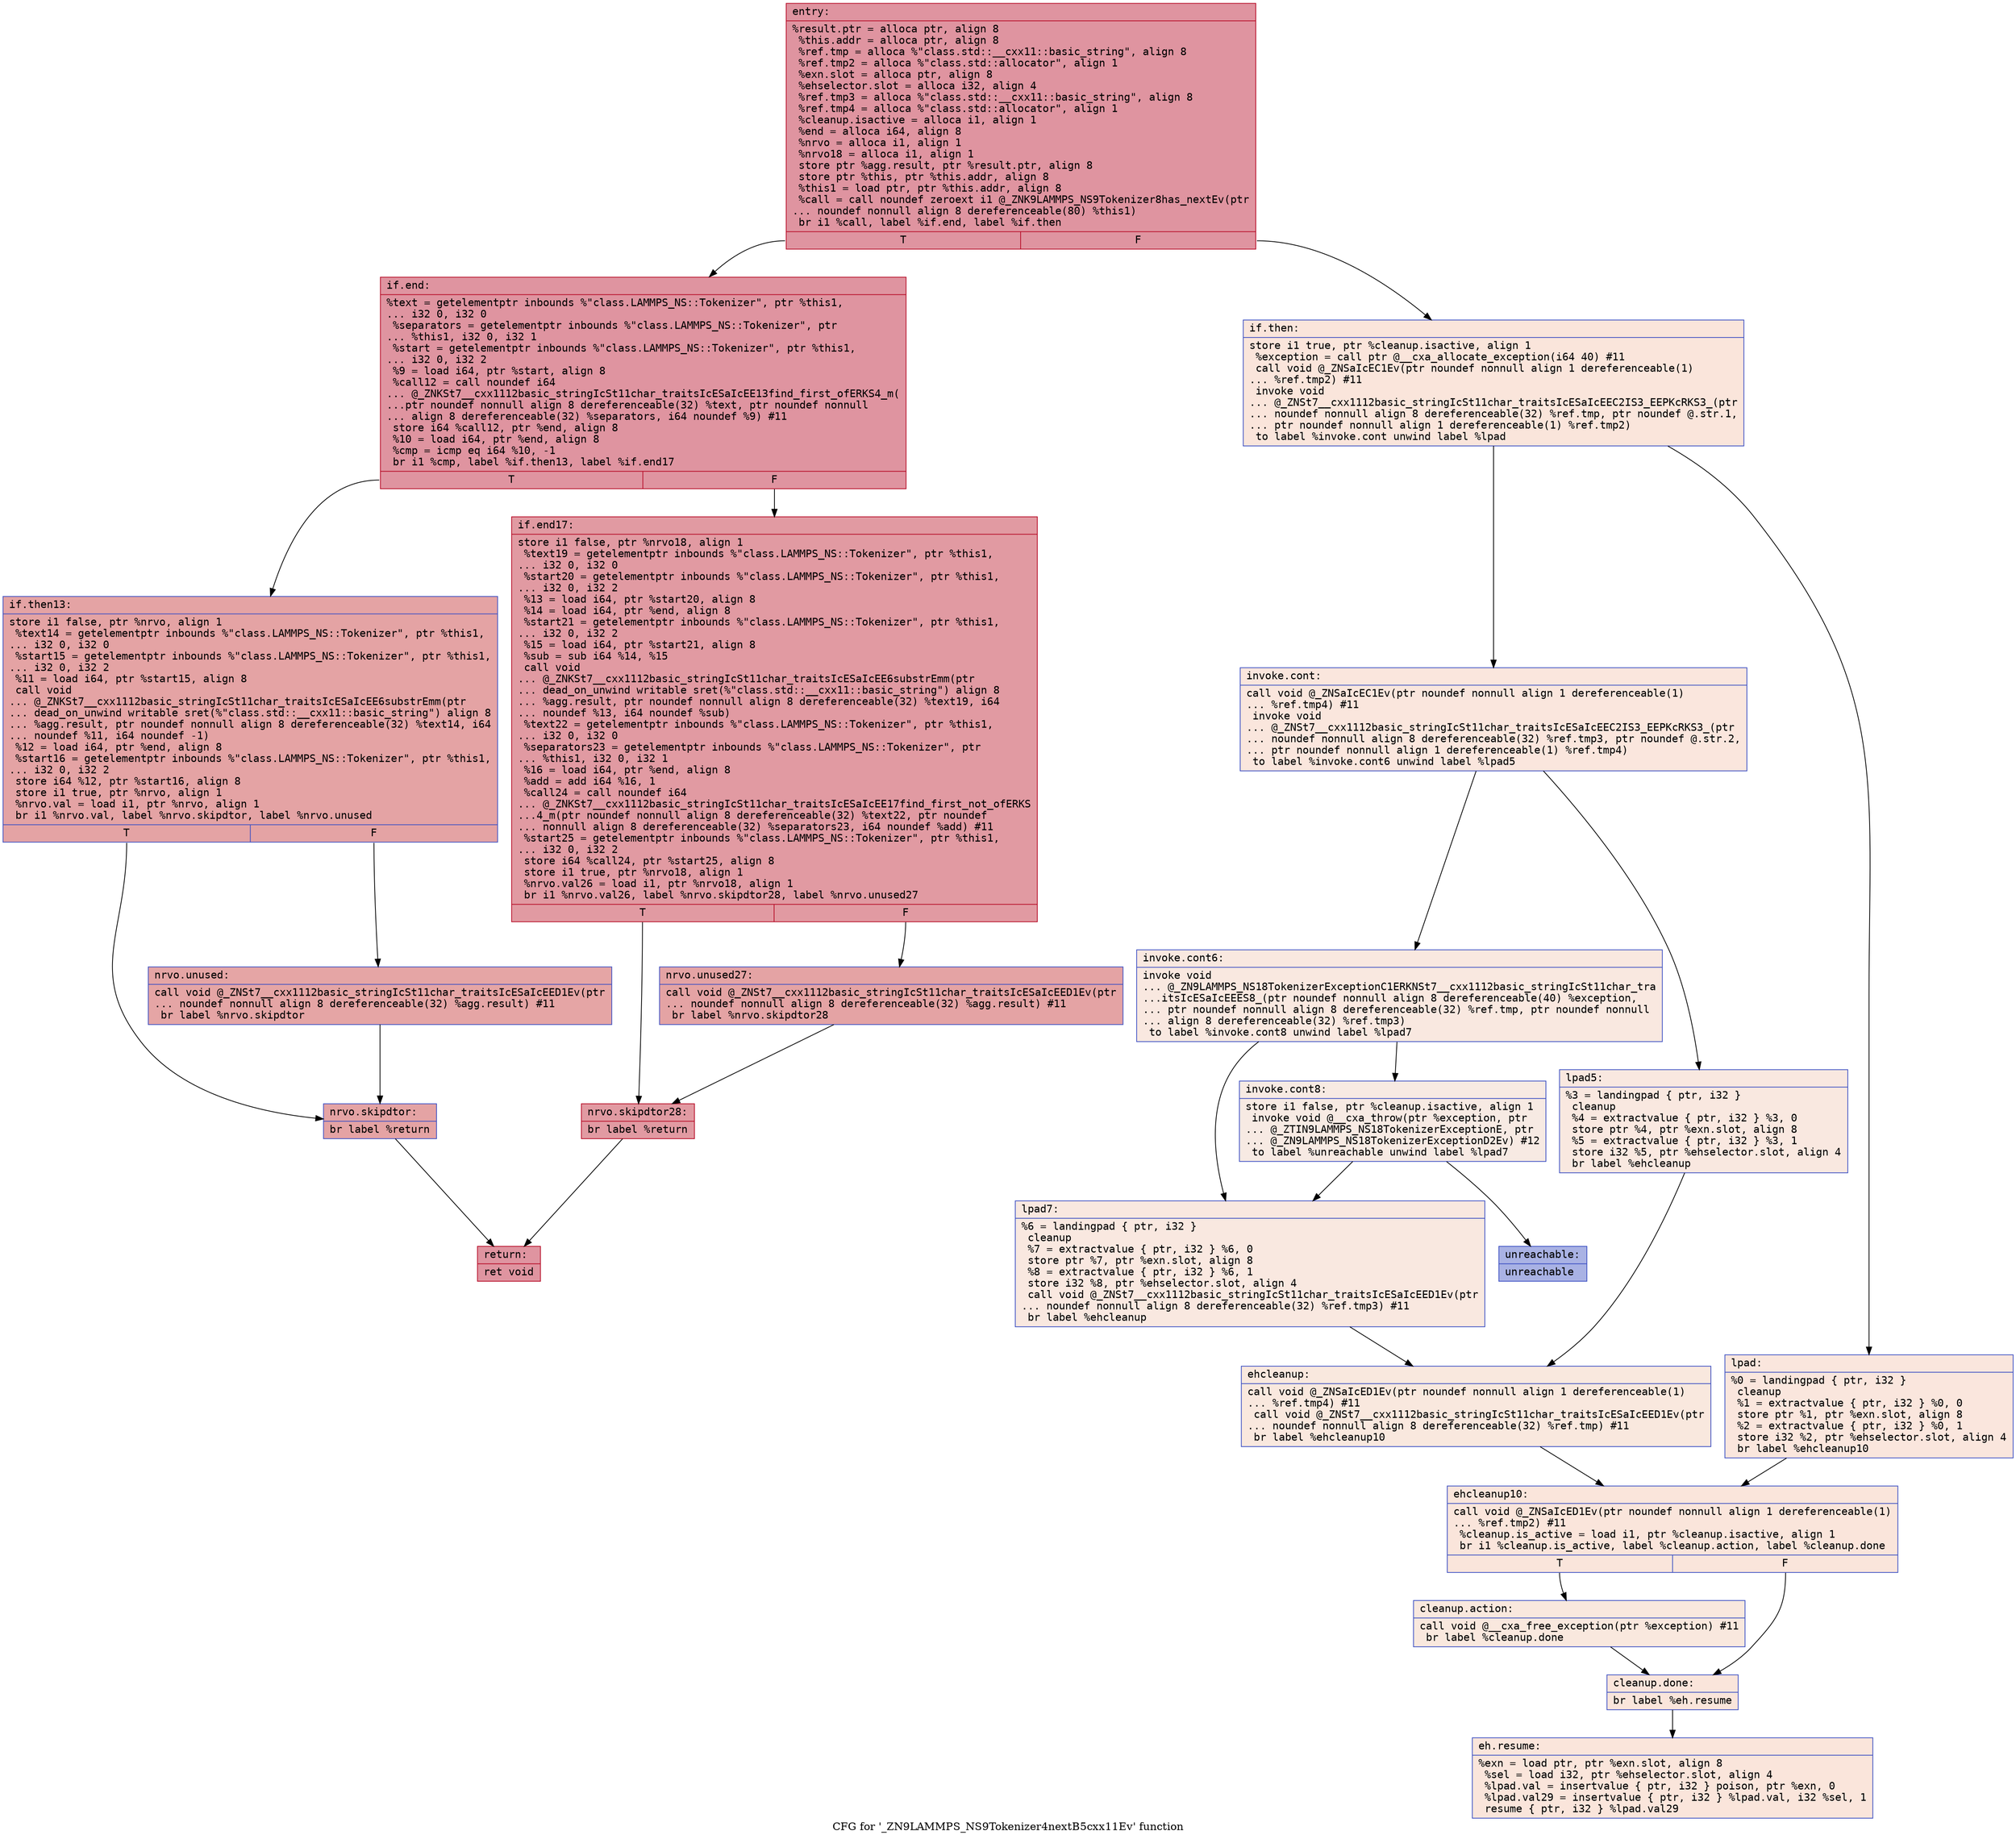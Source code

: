 digraph "CFG for '_ZN9LAMMPS_NS9Tokenizer4nextB5cxx11Ev' function" {
	label="CFG for '_ZN9LAMMPS_NS9Tokenizer4nextB5cxx11Ev' function";

	Node0x55ce20bc93f0 [shape=record,color="#b70d28ff", style=filled, fillcolor="#b70d2870" fontname="Courier",label="{entry:\l|  %result.ptr = alloca ptr, align 8\l  %this.addr = alloca ptr, align 8\l  %ref.tmp = alloca %\"class.std::__cxx11::basic_string\", align 8\l  %ref.tmp2 = alloca %\"class.std::allocator\", align 1\l  %exn.slot = alloca ptr, align 8\l  %ehselector.slot = alloca i32, align 4\l  %ref.tmp3 = alloca %\"class.std::__cxx11::basic_string\", align 8\l  %ref.tmp4 = alloca %\"class.std::allocator\", align 1\l  %cleanup.isactive = alloca i1, align 1\l  %end = alloca i64, align 8\l  %nrvo = alloca i1, align 1\l  %nrvo18 = alloca i1, align 1\l  store ptr %agg.result, ptr %result.ptr, align 8\l  store ptr %this, ptr %this.addr, align 8\l  %this1 = load ptr, ptr %this.addr, align 8\l  %call = call noundef zeroext i1 @_ZNK9LAMMPS_NS9Tokenizer8has_nextEv(ptr\l... noundef nonnull align 8 dereferenceable(80) %this1)\l  br i1 %call, label %if.end, label %if.then\l|{<s0>T|<s1>F}}"];
	Node0x55ce20bc93f0:s0 -> Node0x55ce20bc9f90[tooltip="entry -> if.end\nProbability 100.00%" ];
	Node0x55ce20bc93f0:s1 -> Node0x55ce20bca000[tooltip="entry -> if.then\nProbability 0.00%" ];
	Node0x55ce20bca000 [shape=record,color="#3d50c3ff", style=filled, fillcolor="#f4c5ad70" fontname="Courier",label="{if.then:\l|  store i1 true, ptr %cleanup.isactive, align 1\l  %exception = call ptr @__cxa_allocate_exception(i64 40) #11\l  call void @_ZNSaIcEC1Ev(ptr noundef nonnull align 1 dereferenceable(1)\l... %ref.tmp2) #11\l  invoke void\l... @_ZNSt7__cxx1112basic_stringIcSt11char_traitsIcESaIcEEC2IS3_EEPKcRKS3_(ptr\l... noundef nonnull align 8 dereferenceable(32) %ref.tmp, ptr noundef @.str.1,\l... ptr noundef nonnull align 1 dereferenceable(1) %ref.tmp2)\l          to label %invoke.cont unwind label %lpad\l}"];
	Node0x55ce20bca000 -> Node0x55ce20bca450[tooltip="if.then -> invoke.cont\nProbability 50.00%" ];
	Node0x55ce20bca000 -> Node0x55ce20bca4a0[tooltip="if.then -> lpad\nProbability 50.00%" ];
	Node0x55ce20bca450 [shape=record,color="#3d50c3ff", style=filled, fillcolor="#f3c7b170" fontname="Courier",label="{invoke.cont:\l|  call void @_ZNSaIcEC1Ev(ptr noundef nonnull align 1 dereferenceable(1)\l... %ref.tmp4) #11\l  invoke void\l... @_ZNSt7__cxx1112basic_stringIcSt11char_traitsIcESaIcEEC2IS3_EEPKcRKS3_(ptr\l... noundef nonnull align 8 dereferenceable(32) %ref.tmp3, ptr noundef @.str.2,\l... ptr noundef nonnull align 1 dereferenceable(1) %ref.tmp4)\l          to label %invoke.cont6 unwind label %lpad5\l}"];
	Node0x55ce20bca450 -> Node0x55ce20bca790[tooltip="invoke.cont -> invoke.cont6\nProbability 50.00%" ];
	Node0x55ce20bca450 -> Node0x55ce20bca7e0[tooltip="invoke.cont -> lpad5\nProbability 50.00%" ];
	Node0x55ce20bca790 [shape=record,color="#3d50c3ff", style=filled, fillcolor="#f1ccb870" fontname="Courier",label="{invoke.cont6:\l|  invoke void\l... @_ZN9LAMMPS_NS18TokenizerExceptionC1ERKNSt7__cxx1112basic_stringIcSt11char_tra\l...itsIcESaIcEEES8_(ptr noundef nonnull align 8 dereferenceable(40) %exception,\l... ptr noundef nonnull align 8 dereferenceable(32) %ref.tmp, ptr noundef nonnull\l... align 8 dereferenceable(32) %ref.tmp3)\l          to label %invoke.cont8 unwind label %lpad7\l}"];
	Node0x55ce20bca790 -> Node0x55ce20bca740[tooltip="invoke.cont6 -> invoke.cont8\nProbability 50.00%" ];
	Node0x55ce20bca790 -> Node0x55ce20bc9960[tooltip="invoke.cont6 -> lpad7\nProbability 50.00%" ];
	Node0x55ce20bca740 [shape=record,color="#3d50c3ff", style=filled, fillcolor="#eed0c070" fontname="Courier",label="{invoke.cont8:\l|  store i1 false, ptr %cleanup.isactive, align 1\l  invoke void @__cxa_throw(ptr %exception, ptr\l... @_ZTIN9LAMMPS_NS18TokenizerExceptionE, ptr\l... @_ZN9LAMMPS_NS18TokenizerExceptionD2Ev) #12\l          to label %unreachable unwind label %lpad7\l}"];
	Node0x55ce20bca740 -> Node0x55ce20bcaf90[tooltip="invoke.cont8 -> unreachable\nProbability 0.00%" ];
	Node0x55ce20bca740 -> Node0x55ce20bc9960[tooltip="invoke.cont8 -> lpad7\nProbability 100.00%" ];
	Node0x55ce20bca4a0 [shape=record,color="#3d50c3ff", style=filled, fillcolor="#f3c7b170" fontname="Courier",label="{lpad:\l|  %0 = landingpad \{ ptr, i32 \}\l          cleanup\l  %1 = extractvalue \{ ptr, i32 \} %0, 0\l  store ptr %1, ptr %exn.slot, align 8\l  %2 = extractvalue \{ ptr, i32 \} %0, 1\l  store i32 %2, ptr %ehselector.slot, align 4\l  br label %ehcleanup10\l}"];
	Node0x55ce20bca4a0 -> Node0x55ce20bcb3d0[tooltip="lpad -> ehcleanup10\nProbability 100.00%" ];
	Node0x55ce20bca7e0 [shape=record,color="#3d50c3ff", style=filled, fillcolor="#f1ccb870" fontname="Courier",label="{lpad5:\l|  %3 = landingpad \{ ptr, i32 \}\l          cleanup\l  %4 = extractvalue \{ ptr, i32 \} %3, 0\l  store ptr %4, ptr %exn.slot, align 8\l  %5 = extractvalue \{ ptr, i32 \} %3, 1\l  store i32 %5, ptr %ehselector.slot, align 4\l  br label %ehcleanup\l}"];
	Node0x55ce20bca7e0 -> Node0x55ce20bcb6b0[tooltip="lpad5 -> ehcleanup\nProbability 100.00%" ];
	Node0x55ce20bc9960 [shape=record,color="#3d50c3ff", style=filled, fillcolor="#f1ccb870" fontname="Courier",label="{lpad7:\l|  %6 = landingpad \{ ptr, i32 \}\l          cleanup\l  %7 = extractvalue \{ ptr, i32 \} %6, 0\l  store ptr %7, ptr %exn.slot, align 8\l  %8 = extractvalue \{ ptr, i32 \} %6, 1\l  store i32 %8, ptr %ehselector.slot, align 4\l  call void @_ZNSt7__cxx1112basic_stringIcSt11char_traitsIcESaIcEED1Ev(ptr\l... noundef nonnull align 8 dereferenceable(32) %ref.tmp3) #11\l  br label %ehcleanup\l}"];
	Node0x55ce20bc9960 -> Node0x55ce20bcb6b0[tooltip="lpad7 -> ehcleanup\nProbability 100.00%" ];
	Node0x55ce20bcb6b0 [shape=record,color="#3d50c3ff", style=filled, fillcolor="#f2cab570" fontname="Courier",label="{ehcleanup:\l|  call void @_ZNSaIcED1Ev(ptr noundef nonnull align 1 dereferenceable(1)\l... %ref.tmp4) #11\l  call void @_ZNSt7__cxx1112basic_stringIcSt11char_traitsIcESaIcEED1Ev(ptr\l... noundef nonnull align 8 dereferenceable(32) %ref.tmp) #11\l  br label %ehcleanup10\l}"];
	Node0x55ce20bcb6b0 -> Node0x55ce20bcb3d0[tooltip="ehcleanup -> ehcleanup10\nProbability 100.00%" ];
	Node0x55ce20bcb3d0 [shape=record,color="#3d50c3ff", style=filled, fillcolor="#f4c5ad70" fontname="Courier",label="{ehcleanup10:\l|  call void @_ZNSaIcED1Ev(ptr noundef nonnull align 1 dereferenceable(1)\l... %ref.tmp2) #11\l  %cleanup.is_active = load i1, ptr %cleanup.isactive, align 1\l  br i1 %cleanup.is_active, label %cleanup.action, label %cleanup.done\l|{<s0>T|<s1>F}}"];
	Node0x55ce20bcb3d0:s0 -> Node0x55ce20bcc060[tooltip="ehcleanup10 -> cleanup.action\nProbability 50.00%" ];
	Node0x55ce20bcb3d0:s1 -> Node0x55ce20bcc0b0[tooltip="ehcleanup10 -> cleanup.done\nProbability 50.00%" ];
	Node0x55ce20bcc060 [shape=record,color="#3d50c3ff", style=filled, fillcolor="#f2cab570" fontname="Courier",label="{cleanup.action:\l|  call void @__cxa_free_exception(ptr %exception) #11\l  br label %cleanup.done\l}"];
	Node0x55ce20bcc060 -> Node0x55ce20bcc0b0[tooltip="cleanup.action -> cleanup.done\nProbability 100.00%" ];
	Node0x55ce20bcc0b0 [shape=record,color="#3d50c3ff", style=filled, fillcolor="#f4c5ad70" fontname="Courier",label="{cleanup.done:\l|  br label %eh.resume\l}"];
	Node0x55ce20bcc0b0 -> Node0x55ce20bcc360[tooltip="cleanup.done -> eh.resume\nProbability 100.00%" ];
	Node0x55ce20bc9f90 [shape=record,color="#b70d28ff", style=filled, fillcolor="#b70d2870" fontname="Courier",label="{if.end:\l|  %text = getelementptr inbounds %\"class.LAMMPS_NS::Tokenizer\", ptr %this1,\l... i32 0, i32 0\l  %separators = getelementptr inbounds %\"class.LAMMPS_NS::Tokenizer\", ptr\l... %this1, i32 0, i32 1\l  %start = getelementptr inbounds %\"class.LAMMPS_NS::Tokenizer\", ptr %this1,\l... i32 0, i32 2\l  %9 = load i64, ptr %start, align 8\l  %call12 = call noundef i64\l... @_ZNKSt7__cxx1112basic_stringIcSt11char_traitsIcESaIcEE13find_first_ofERKS4_m(\l...ptr noundef nonnull align 8 dereferenceable(32) %text, ptr noundef nonnull\l... align 8 dereferenceable(32) %separators, i64 noundef %9) #11\l  store i64 %call12, ptr %end, align 8\l  %10 = load i64, ptr %end, align 8\l  %cmp = icmp eq i64 %10, -1\l  br i1 %cmp, label %if.then13, label %if.end17\l|{<s0>T|<s1>F}}"];
	Node0x55ce20bc9f90:s0 -> Node0x55ce20bcc990[tooltip="if.end -> if.then13\nProbability 37.50%" ];
	Node0x55ce20bc9f90:s1 -> Node0x55ce20bcc9e0[tooltip="if.end -> if.end17\nProbability 62.50%" ];
	Node0x55ce20bcc990 [shape=record,color="#3d50c3ff", style=filled, fillcolor="#c32e3170" fontname="Courier",label="{if.then13:\l|  store i1 false, ptr %nrvo, align 1\l  %text14 = getelementptr inbounds %\"class.LAMMPS_NS::Tokenizer\", ptr %this1,\l... i32 0, i32 0\l  %start15 = getelementptr inbounds %\"class.LAMMPS_NS::Tokenizer\", ptr %this1,\l... i32 0, i32 2\l  %11 = load i64, ptr %start15, align 8\l  call void\l... @_ZNKSt7__cxx1112basic_stringIcSt11char_traitsIcESaIcEE6substrEmm(ptr\l... dead_on_unwind writable sret(%\"class.std::__cxx11::basic_string\") align 8\l... %agg.result, ptr noundef nonnull align 8 dereferenceable(32) %text14, i64\l... noundef %11, i64 noundef -1)\l  %12 = load i64, ptr %end, align 8\l  %start16 = getelementptr inbounds %\"class.LAMMPS_NS::Tokenizer\", ptr %this1,\l... i32 0, i32 2\l  store i64 %12, ptr %start16, align 8\l  store i1 true, ptr %nrvo, align 1\l  %nrvo.val = load i1, ptr %nrvo, align 1\l  br i1 %nrvo.val, label %nrvo.skipdtor, label %nrvo.unused\l|{<s0>T|<s1>F}}"];
	Node0x55ce20bcc990:s0 -> Node0x55ce20bccdf0[tooltip="if.then13 -> nrvo.skipdtor\nProbability 50.00%" ];
	Node0x55ce20bcc990:s1 -> Node0x55ce20bcd460[tooltip="if.then13 -> nrvo.unused\nProbability 50.00%" ];
	Node0x55ce20bcd460 [shape=record,color="#3d50c3ff", style=filled, fillcolor="#c5333470" fontname="Courier",label="{nrvo.unused:\l|  call void @_ZNSt7__cxx1112basic_stringIcSt11char_traitsIcESaIcEED1Ev(ptr\l... noundef nonnull align 8 dereferenceable(32) %agg.result) #11\l  br label %nrvo.skipdtor\l}"];
	Node0x55ce20bcd460 -> Node0x55ce20bccdf0[tooltip="nrvo.unused -> nrvo.skipdtor\nProbability 100.00%" ];
	Node0x55ce20bccdf0 [shape=record,color="#3d50c3ff", style=filled, fillcolor="#c32e3170" fontname="Courier",label="{nrvo.skipdtor:\l|  br label %return\l}"];
	Node0x55ce20bccdf0 -> Node0x55ce20bcd5f0[tooltip="nrvo.skipdtor -> return\nProbability 100.00%" ];
	Node0x55ce20bcc9e0 [shape=record,color="#b70d28ff", style=filled, fillcolor="#bb1b2c70" fontname="Courier",label="{if.end17:\l|  store i1 false, ptr %nrvo18, align 1\l  %text19 = getelementptr inbounds %\"class.LAMMPS_NS::Tokenizer\", ptr %this1,\l... i32 0, i32 0\l  %start20 = getelementptr inbounds %\"class.LAMMPS_NS::Tokenizer\", ptr %this1,\l... i32 0, i32 2\l  %13 = load i64, ptr %start20, align 8\l  %14 = load i64, ptr %end, align 8\l  %start21 = getelementptr inbounds %\"class.LAMMPS_NS::Tokenizer\", ptr %this1,\l... i32 0, i32 2\l  %15 = load i64, ptr %start21, align 8\l  %sub = sub i64 %14, %15\l  call void\l... @_ZNKSt7__cxx1112basic_stringIcSt11char_traitsIcESaIcEE6substrEmm(ptr\l... dead_on_unwind writable sret(%\"class.std::__cxx11::basic_string\") align 8\l... %agg.result, ptr noundef nonnull align 8 dereferenceable(32) %text19, i64\l... noundef %13, i64 noundef %sub)\l  %text22 = getelementptr inbounds %\"class.LAMMPS_NS::Tokenizer\", ptr %this1,\l... i32 0, i32 0\l  %separators23 = getelementptr inbounds %\"class.LAMMPS_NS::Tokenizer\", ptr\l... %this1, i32 0, i32 1\l  %16 = load i64, ptr %end, align 8\l  %add = add i64 %16, 1\l  %call24 = call noundef i64\l... @_ZNKSt7__cxx1112basic_stringIcSt11char_traitsIcESaIcEE17find_first_not_ofERKS\l...4_m(ptr noundef nonnull align 8 dereferenceable(32) %text22, ptr noundef\l... nonnull align 8 dereferenceable(32) %separators23, i64 noundef %add) #11\l  %start25 = getelementptr inbounds %\"class.LAMMPS_NS::Tokenizer\", ptr %this1,\l... i32 0, i32 2\l  store i64 %call24, ptr %start25, align 8\l  store i1 true, ptr %nrvo18, align 1\l  %nrvo.val26 = load i1, ptr %nrvo18, align 1\l  br i1 %nrvo.val26, label %nrvo.skipdtor28, label %nrvo.unused27\l|{<s0>T|<s1>F}}"];
	Node0x55ce20bcc9e0:s0 -> Node0x55ce20bceb70[tooltip="if.end17 -> nrvo.skipdtor28\nProbability 50.00%" ];
	Node0x55ce20bcc9e0:s1 -> Node0x55ce20bcebf0[tooltip="if.end17 -> nrvo.unused27\nProbability 50.00%" ];
	Node0x55ce20bcebf0 [shape=record,color="#3d50c3ff", style=filled, fillcolor="#c32e3170" fontname="Courier",label="{nrvo.unused27:\l|  call void @_ZNSt7__cxx1112basic_stringIcSt11char_traitsIcESaIcEED1Ev(ptr\l... noundef nonnull align 8 dereferenceable(32) %agg.result) #11\l  br label %nrvo.skipdtor28\l}"];
	Node0x55ce20bcebf0 -> Node0x55ce20bceb70[tooltip="nrvo.unused27 -> nrvo.skipdtor28\nProbability 100.00%" ];
	Node0x55ce20bceb70 [shape=record,color="#b70d28ff", style=filled, fillcolor="#bb1b2c70" fontname="Courier",label="{nrvo.skipdtor28:\l|  br label %return\l}"];
	Node0x55ce20bceb70 -> Node0x55ce20bcd5f0[tooltip="nrvo.skipdtor28 -> return\nProbability 100.00%" ];
	Node0x55ce20bcd5f0 [shape=record,color="#b70d28ff", style=filled, fillcolor="#b70d2870" fontname="Courier",label="{return:\l|  ret void\l}"];
	Node0x55ce20bcc360 [shape=record,color="#3d50c3ff", style=filled, fillcolor="#f4c5ad70" fontname="Courier",label="{eh.resume:\l|  %exn = load ptr, ptr %exn.slot, align 8\l  %sel = load i32, ptr %ehselector.slot, align 4\l  %lpad.val = insertvalue \{ ptr, i32 \} poison, ptr %exn, 0\l  %lpad.val29 = insertvalue \{ ptr, i32 \} %lpad.val, i32 %sel, 1\l  resume \{ ptr, i32 \} %lpad.val29\l}"];
	Node0x55ce20bcaf90 [shape=record,color="#3d50c3ff", style=filled, fillcolor="#3d50c370" fontname="Courier",label="{unreachable:\l|  unreachable\l}"];
}
